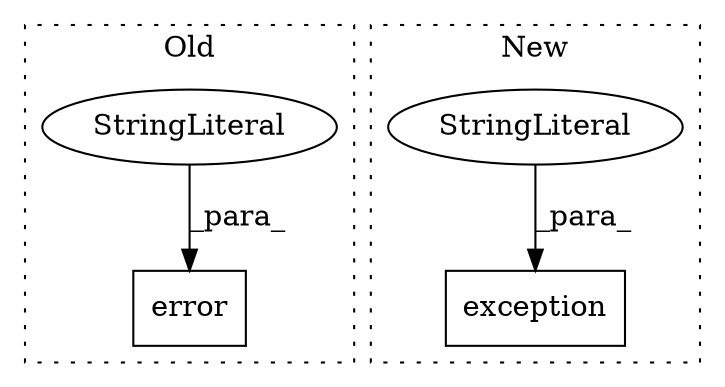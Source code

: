digraph G {
subgraph cluster0 {
1 [label="error" a="32" s="1224,1269" l="6,1" shape="box"];
4 [label="StringLiteral" a="45" s="1230" l="34" shape="ellipse"];
label = "Old";
style="dotted";
}
subgraph cluster1 {
2 [label="exception" a="32" s="1230,1275" l="10,1" shape="box"];
3 [label="StringLiteral" a="45" s="1240" l="35" shape="ellipse"];
label = "New";
style="dotted";
}
3 -> 2 [label="_para_"];
4 -> 1 [label="_para_"];
}